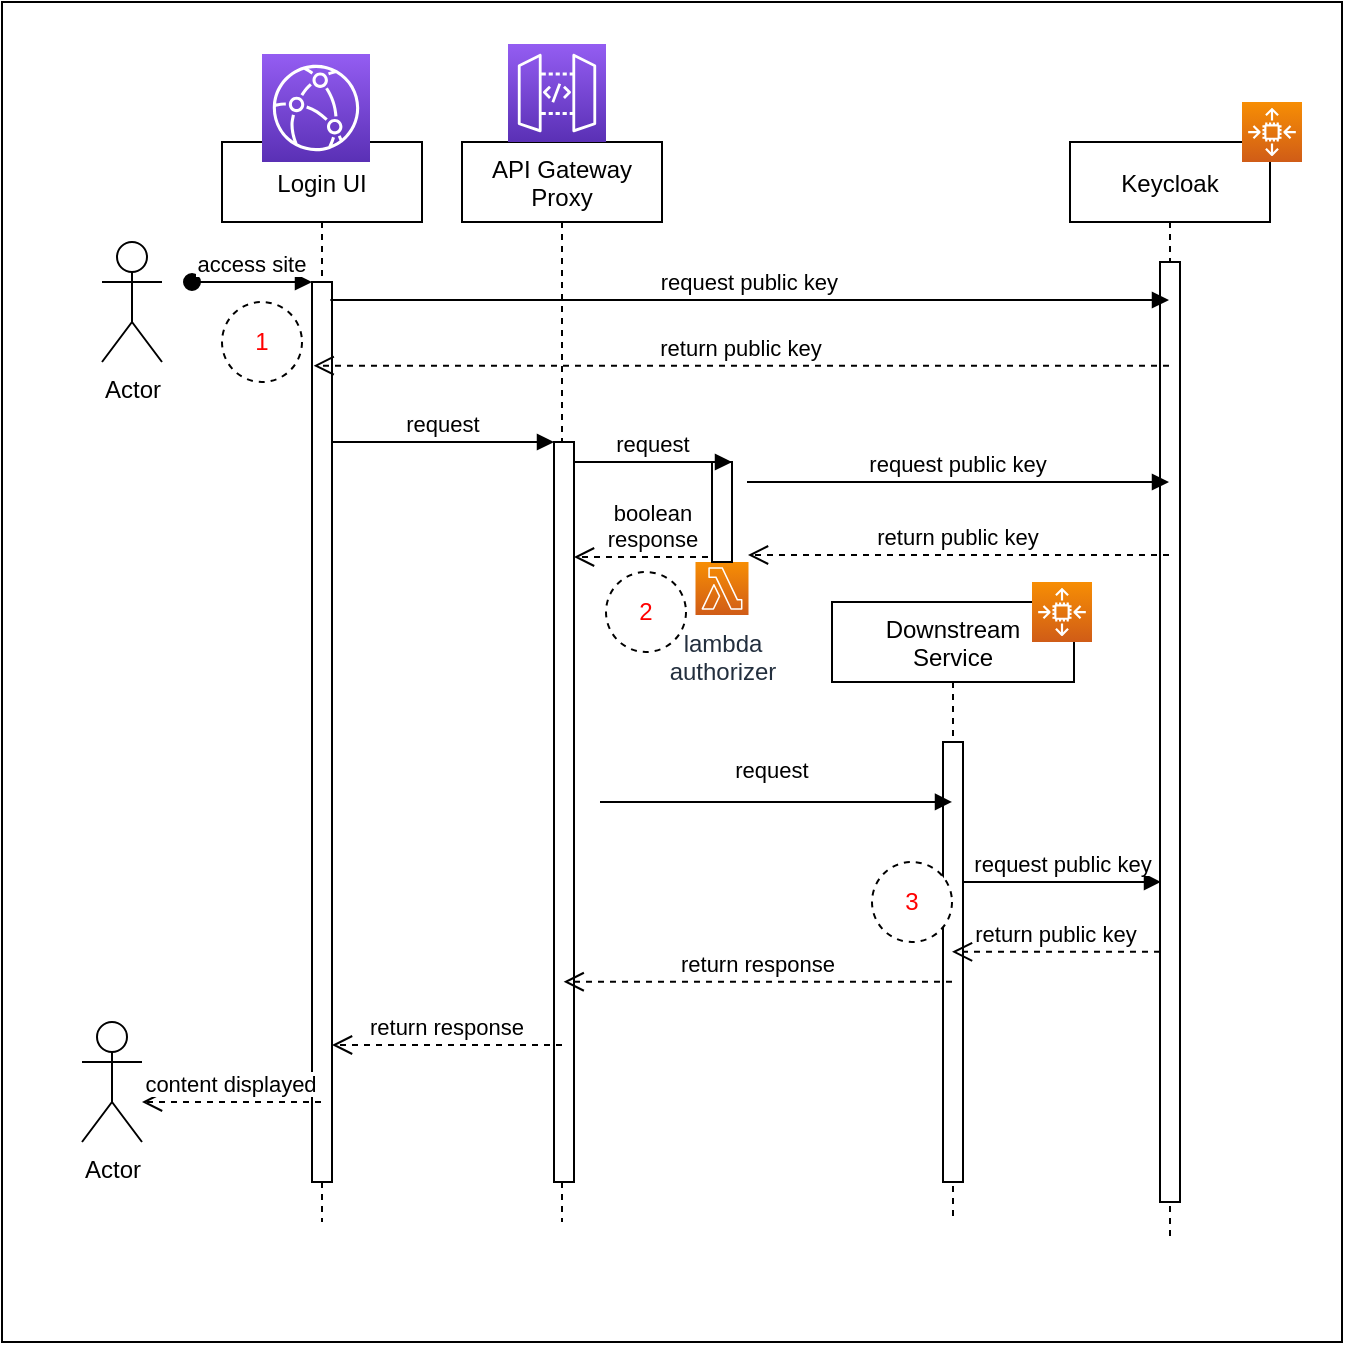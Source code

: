 <mxfile version="19.0.3" type="device"><diagram id="kgpKYQtTHZ0yAKxKKP6v" name="Page-1"><mxGraphModel dx="1102" dy="865" grid="1" gridSize="10" guides="1" tooltips="1" connect="1" arrows="1" fold="1" page="1" pageScale="1" pageWidth="850" pageHeight="1100" math="0" shadow="0"><root><mxCell id="0"/><mxCell id="1" parent="0"/><mxCell id="7inFim6vzcAgEIHmOenJ-48" value="" style="whiteSpace=wrap;html=1;aspect=fixed;fontColor=#FF0000;" parent="1" vertex="1"><mxGeometry x="20" y="10" width="670" height="670" as="geometry"/></mxCell><mxCell id="3nuBFxr9cyL0pnOWT2aG-1" value="Login UI" style="shape=umlLifeline;perimeter=lifelinePerimeter;container=1;collapsible=0;recursiveResize=0;rounded=0;shadow=0;strokeWidth=1;" parent="1" vertex="1"><mxGeometry x="130" y="80" width="100" height="540" as="geometry"/></mxCell><mxCell id="3nuBFxr9cyL0pnOWT2aG-2" value="" style="points=[];perimeter=orthogonalPerimeter;rounded=0;shadow=0;strokeWidth=1;" parent="3nuBFxr9cyL0pnOWT2aG-1" vertex="1"><mxGeometry x="45" y="70" width="10" height="450" as="geometry"/></mxCell><mxCell id="3nuBFxr9cyL0pnOWT2aG-3" value="access site" style="verticalAlign=bottom;startArrow=oval;endArrow=block;startSize=8;shadow=0;strokeWidth=1;" parent="3nuBFxr9cyL0pnOWT2aG-1" target="3nuBFxr9cyL0pnOWT2aG-2" edge="1"><mxGeometry relative="1" as="geometry"><mxPoint x="-15" y="70" as="sourcePoint"/></mxGeometry></mxCell><mxCell id="3nuBFxr9cyL0pnOWT2aG-5" value="API Gateway&#10;Proxy" style="shape=umlLifeline;perimeter=lifelinePerimeter;container=1;collapsible=0;recursiveResize=0;rounded=0;shadow=0;strokeWidth=1;" parent="1" vertex="1"><mxGeometry x="250" y="80" width="100" height="540" as="geometry"/></mxCell><mxCell id="3nuBFxr9cyL0pnOWT2aG-6" value="" style="points=[];perimeter=orthogonalPerimeter;rounded=0;shadow=0;strokeWidth=1;" parent="3nuBFxr9cyL0pnOWT2aG-5" vertex="1"><mxGeometry x="46" y="150" width="10" height="370" as="geometry"/></mxCell><mxCell id="3nuBFxr9cyL0pnOWT2aG-7" value="return response" style="verticalAlign=bottom;endArrow=open;dashed=1;endSize=8;exitX=0;exitY=0.95;shadow=0;strokeWidth=1;" parent="1" edge="1"><mxGeometry relative="1" as="geometry"><mxPoint x="185" y="531.5" as="targetPoint"/><mxPoint x="300" y="531.5" as="sourcePoint"/></mxGeometry></mxCell><mxCell id="3nuBFxr9cyL0pnOWT2aG-8" value="request" style="verticalAlign=bottom;endArrow=block;entryX=0;entryY=0;shadow=0;strokeWidth=1;" parent="1" source="3nuBFxr9cyL0pnOWT2aG-2" target="3nuBFxr9cyL0pnOWT2aG-6" edge="1"><mxGeometry relative="1" as="geometry"><mxPoint x="275" y="160" as="sourcePoint"/></mxGeometry></mxCell><mxCell id="3nuBFxr9cyL0pnOWT2aG-10" value="boolean&#10;response" style="verticalAlign=bottom;endArrow=open;dashed=1;endSize=8;exitX=1;exitY=0.95;shadow=0;strokeWidth=1;" parent="1" source="3nuBFxr9cyL0pnOWT2aG-4" target="3nuBFxr9cyL0pnOWT2aG-6" edge="1"><mxGeometry relative="1" as="geometry"><mxPoint x="245" y="317" as="targetPoint"/></mxGeometry></mxCell><mxCell id="7inFim6vzcAgEIHmOenJ-1" value="Actor" style="shape=umlActor;verticalLabelPosition=bottom;verticalAlign=top;html=1;outlineConnect=0;" parent="1" vertex="1"><mxGeometry x="70" y="130" width="30" height="60" as="geometry"/></mxCell><mxCell id="7inFim6vzcAgEIHmOenJ-5" value="Downstream &#10;Service" style="shape=umlLifeline;perimeter=lifelinePerimeter;container=1;collapsible=0;recursiveResize=0;rounded=0;shadow=0;strokeWidth=1;" parent="1" vertex="1"><mxGeometry x="435" y="310" width="121" height="310" as="geometry"/></mxCell><mxCell id="7inFim6vzcAgEIHmOenJ-6" value="" style="points=[];perimeter=orthogonalPerimeter;rounded=0;shadow=0;strokeWidth=1;" parent="7inFim6vzcAgEIHmOenJ-5" vertex="1"><mxGeometry x="55.5" y="70" width="10" height="220" as="geometry"/></mxCell><mxCell id="7inFim6vzcAgEIHmOenJ-7" value="" style="points=[[0,0,0],[0.25,0,0],[0.5,0,0],[0.75,0,0],[1,0,0],[0,1,0],[0.25,1,0],[0.5,1,0],[0.75,1,0],[1,1,0],[0,0.25,0],[0,0.5,0],[0,0.75,0],[1,0.25,0],[1,0.5,0],[1,0.75,0]];outlineConnect=0;fontColor=#232F3E;gradientColor=#945DF2;gradientDirection=north;fillColor=#5A30B5;strokeColor=#ffffff;dashed=0;verticalLabelPosition=bottom;verticalAlign=top;align=center;html=1;fontSize=12;fontStyle=0;aspect=fixed;shape=mxgraph.aws4.resourceIcon;resIcon=mxgraph.aws4.api_gateway;" parent="1" vertex="1"><mxGeometry x="273" y="31" width="49" height="49" as="geometry"/></mxCell><mxCell id="7inFim6vzcAgEIHmOenJ-8" value="lambda &lt;br&gt;authorizer" style="points=[[0,0,0],[0.25,0,0],[0.5,0,0],[0.75,0,0],[1,0,0],[0,1,0],[0.25,1,0],[0.5,1,0],[0.75,1,0],[1,1,0],[0,0.25,0],[0,0.5,0],[0,0.75,0],[1,0.25,0],[1,0.5,0],[1,0.75,0]];outlineConnect=0;fontColor=#232F3E;gradientColor=#F78E04;gradientDirection=north;fillColor=#D05C17;strokeColor=#ffffff;dashed=0;verticalLabelPosition=bottom;verticalAlign=top;align=center;html=1;fontSize=12;fontStyle=0;aspect=fixed;shape=mxgraph.aws4.resourceIcon;resIcon=mxgraph.aws4.lambda;" parent="1" vertex="1"><mxGeometry x="366.75" y="290" width="26.5" height="26.5" as="geometry"/></mxCell><mxCell id="3nuBFxr9cyL0pnOWT2aG-4" value="" style="points=[];perimeter=orthogonalPerimeter;rounded=0;shadow=0;strokeWidth=1;" parent="1" vertex="1"><mxGeometry x="375" y="240" width="10" height="50" as="geometry"/></mxCell><mxCell id="7inFim6vzcAgEIHmOenJ-15" value="Keycloak" style="shape=umlLifeline;perimeter=lifelinePerimeter;container=1;collapsible=0;recursiveResize=0;rounded=0;shadow=0;strokeWidth=1;" parent="1" vertex="1"><mxGeometry x="554" y="80" width="100" height="550" as="geometry"/></mxCell><mxCell id="7inFim6vzcAgEIHmOenJ-16" value="" style="points=[];perimeter=orthogonalPerimeter;rounded=0;shadow=0;strokeWidth=1;" parent="7inFim6vzcAgEIHmOenJ-15" vertex="1"><mxGeometry x="45" y="60" width="10" height="470" as="geometry"/></mxCell><mxCell id="3nuBFxr9cyL0pnOWT2aG-9" value="request" style="verticalAlign=bottom;endArrow=block;entryX=1;entryY=0;shadow=0;strokeWidth=1;" parent="1" source="3nuBFxr9cyL0pnOWT2aG-6" target="3nuBFxr9cyL0pnOWT2aG-4" edge="1"><mxGeometry relative="1" as="geometry"><mxPoint x="245" y="260" as="sourcePoint"/></mxGeometry></mxCell><mxCell id="7inFim6vzcAgEIHmOenJ-22" value="" style="points=[[0,0,0],[0.25,0,0],[0.5,0,0],[0.75,0,0],[1,0,0],[0,1,0],[0.25,1,0],[0.5,1,0],[0.75,1,0],[1,1,0],[0,0.25,0],[0,0.5,0],[0,0.75,0],[1,0.25,0],[1,0.5,0],[1,0.75,0]];outlineConnect=0;fontColor=#232F3E;gradientColor=#F78E04;gradientDirection=north;fillColor=#D05C17;strokeColor=#ffffff;dashed=0;verticalLabelPosition=bottom;verticalAlign=top;align=center;html=1;fontSize=12;fontStyle=0;aspect=fixed;shape=mxgraph.aws4.resourceIcon;resIcon=mxgraph.aws4.auto_scaling2;" parent="1" vertex="1"><mxGeometry x="640" y="60" width="30" height="30" as="geometry"/></mxCell><mxCell id="7inFim6vzcAgEIHmOenJ-24" value="request public key" style="verticalAlign=bottom;endArrow=block;shadow=0;strokeWidth=1;" parent="1" target="7inFim6vzcAgEIHmOenJ-15" edge="1"><mxGeometry relative="1" as="geometry"><mxPoint x="392.5" y="250" as="sourcePoint"/><mxPoint x="467.5" y="250" as="targetPoint"/></mxGeometry></mxCell><mxCell id="7inFim6vzcAgEIHmOenJ-25" value="return public key" style="verticalAlign=bottom;endArrow=open;dashed=1;endSize=8;shadow=0;strokeWidth=1;" parent="1" source="7inFim6vzcAgEIHmOenJ-15" edge="1"><mxGeometry relative="1" as="geometry"><mxPoint x="393" y="286.5" as="targetPoint"/><mxPoint x="468" y="286.5" as="sourcePoint"/></mxGeometry></mxCell><mxCell id="7inFim6vzcAgEIHmOenJ-21" value="request" style="verticalAlign=bottom;endArrow=block;shadow=0;strokeWidth=1;entryX=0.45;entryY=0.227;entryDx=0;entryDy=0;entryPerimeter=0;" parent="1" edge="1"><mxGeometry x="-0.023" y="7" relative="1" as="geometry"><mxPoint x="319" y="410.0" as="sourcePoint"/><mxPoint x="495" y="409.94" as="targetPoint"/><mxPoint as="offset"/></mxGeometry></mxCell><mxCell id="7inFim6vzcAgEIHmOenJ-27" value="return public key" style="verticalAlign=bottom;endArrow=open;dashed=1;endSize=8;shadow=0;strokeWidth=1;entryX=0.45;entryY=0.545;entryDx=0;entryDy=0;entryPerimeter=0;" parent="1" edge="1"><mxGeometry relative="1" as="geometry"><mxPoint x="495" y="484.9" as="targetPoint"/><mxPoint x="599.0" y="484.9" as="sourcePoint"/></mxGeometry></mxCell><mxCell id="7inFim6vzcAgEIHmOenJ-28" value="" style="points=[[0,0,0],[0.25,0,0],[0.5,0,0],[0.75,0,0],[1,0,0],[0,1,0],[0.25,1,0],[0.5,1,0],[0.75,1,0],[1,1,0],[0,0.25,0],[0,0.5,0],[0,0.75,0],[1,0.25,0],[1,0.5,0],[1,0.75,0]];outlineConnect=0;fontColor=#232F3E;gradientColor=#F78E04;gradientDirection=north;fillColor=#D05C17;strokeColor=#ffffff;dashed=0;verticalLabelPosition=bottom;verticalAlign=top;align=center;html=1;fontSize=12;fontStyle=0;aspect=fixed;shape=mxgraph.aws4.resourceIcon;resIcon=mxgraph.aws4.auto_scaling2;" parent="1" vertex="1"><mxGeometry x="535" y="300" width="30" height="30" as="geometry"/></mxCell><mxCell id="7inFim6vzcAgEIHmOenJ-26" value="request public key" style="verticalAlign=bottom;endArrow=block;shadow=0;strokeWidth=1;exitX=1.45;exitY=0.318;exitDx=0;exitDy=0;exitPerimeter=0;" parent="1" edge="1"><mxGeometry relative="1" as="geometry"><mxPoint x="501" y="449.96" as="sourcePoint"/><mxPoint x="599.5" y="449.96" as="targetPoint"/></mxGeometry></mxCell><mxCell id="7inFim6vzcAgEIHmOenJ-34" value="return response" style="verticalAlign=bottom;endArrow=open;dashed=1;endSize=8;shadow=0;strokeWidth=1;entryX=0.083;entryY=0.851;entryDx=0;entryDy=0;entryPerimeter=0;" parent="1" edge="1"><mxGeometry relative="1" as="geometry"><mxPoint x="300.83" y="499.87" as="targetPoint"/><mxPoint x="495" y="499.87" as="sourcePoint"/></mxGeometry></mxCell><mxCell id="7inFim6vzcAgEIHmOenJ-38" value="2" style="ellipse;whiteSpace=wrap;html=1;align=center;dashed=1;fontColor=#FF0000;" parent="1" vertex="1"><mxGeometry x="322" y="295" width="40" height="40" as="geometry"/></mxCell><mxCell id="7inFim6vzcAgEIHmOenJ-39" value="3" style="ellipse;whiteSpace=wrap;html=1;align=center;dashed=1;fontColor=#FF0000;" parent="1" vertex="1"><mxGeometry x="455" y="440" width="40" height="40" as="geometry"/></mxCell><mxCell id="7inFim6vzcAgEIHmOenJ-40" value="1" style="ellipse;whiteSpace=wrap;html=1;align=center;dashed=1;fontColor=#FF0000;" parent="1" vertex="1"><mxGeometry x="130" y="160" width="40" height="40" as="geometry"/></mxCell><mxCell id="7inFim6vzcAgEIHmOenJ-42" value="request public key" style="verticalAlign=bottom;endArrow=block;shadow=0;strokeWidth=1;exitX=0.917;exitY=0.02;exitDx=0;exitDy=0;exitPerimeter=0;" parent="1" source="3nuBFxr9cyL0pnOWT2aG-2" target="7inFim6vzcAgEIHmOenJ-15" edge="1"><mxGeometry relative="1" as="geometry"><mxPoint x="274.5" y="151.33" as="sourcePoint"/><mxPoint x="485.5" y="151.33" as="targetPoint"/></mxGeometry></mxCell><mxCell id="7inFim6vzcAgEIHmOenJ-43" value="return public key" style="verticalAlign=bottom;endArrow=open;dashed=1;endSize=8;shadow=0;strokeWidth=1;entryX=0.083;entryY=0.093;entryDx=0;entryDy=0;entryPerimeter=0;" parent="1" source="7inFim6vzcAgEIHmOenJ-15" target="3nuBFxr9cyL0pnOWT2aG-2" edge="1"><mxGeometry relative="1" as="geometry"><mxPoint x="275" y="187.83" as="targetPoint"/><mxPoint x="485.5" y="187.83" as="sourcePoint"/></mxGeometry></mxCell><mxCell id="7inFim6vzcAgEIHmOenJ-44" value="" style="points=[[0,0,0],[0.25,0,0],[0.5,0,0],[0.75,0,0],[1,0,0],[0,1,0],[0.25,1,0],[0.5,1,0],[0.75,1,0],[1,1,0],[0,0.25,0],[0,0.5,0],[0,0.75,0],[1,0.25,0],[1,0.5,0],[1,0.75,0]];outlineConnect=0;fontColor=#232F3E;gradientColor=#945DF2;gradientDirection=north;fillColor=#5A30B5;strokeColor=#ffffff;dashed=0;verticalLabelPosition=bottom;verticalAlign=top;align=center;html=1;fontSize=12;fontStyle=0;aspect=fixed;shape=mxgraph.aws4.resourceIcon;resIcon=mxgraph.aws4.cloudfront;" parent="1" vertex="1"><mxGeometry x="150" y="36" width="54" height="54" as="geometry"/></mxCell><mxCell id="7inFim6vzcAgEIHmOenJ-46" value="Actor" style="shape=umlActor;verticalLabelPosition=bottom;verticalAlign=top;html=1;outlineConnect=0;" parent="1" vertex="1"><mxGeometry x="60" y="520" width="30" height="60" as="geometry"/></mxCell><mxCell id="7inFim6vzcAgEIHmOenJ-47" value="content displayed" style="verticalAlign=bottom;endArrow=open;dashed=1;endSize=8;shadow=0;strokeWidth=1;" parent="1" edge="1"><mxGeometry relative="1" as="geometry"><mxPoint x="90" y="560" as="targetPoint"/><mxPoint x="179.5" y="560" as="sourcePoint"/></mxGeometry></mxCell></root></mxGraphModel></diagram></mxfile>